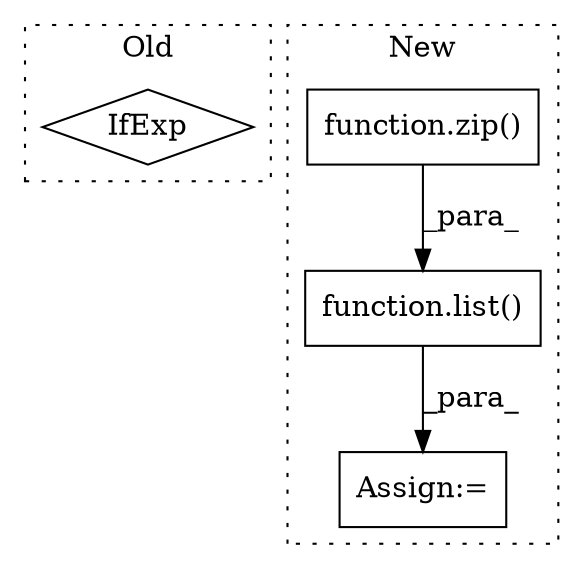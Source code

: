 digraph G {
subgraph cluster0 {
1 [label="IfExp" a="51" s="8877,8894" l="4,6" shape="diamond"];
label = "Old";
style="dotted";
}
subgraph cluster1 {
2 [label="function.list()" a="75" s="8933,8950" l="5,1" shape="box"];
3 [label="function.zip()" a="75" s="8938,8943" l="4,7" shape="box"];
4 [label="Assign:=" a="68" s="8927" l="6" shape="box"];
label = "New";
style="dotted";
}
2 -> 4 [label="_para_"];
3 -> 2 [label="_para_"];
}